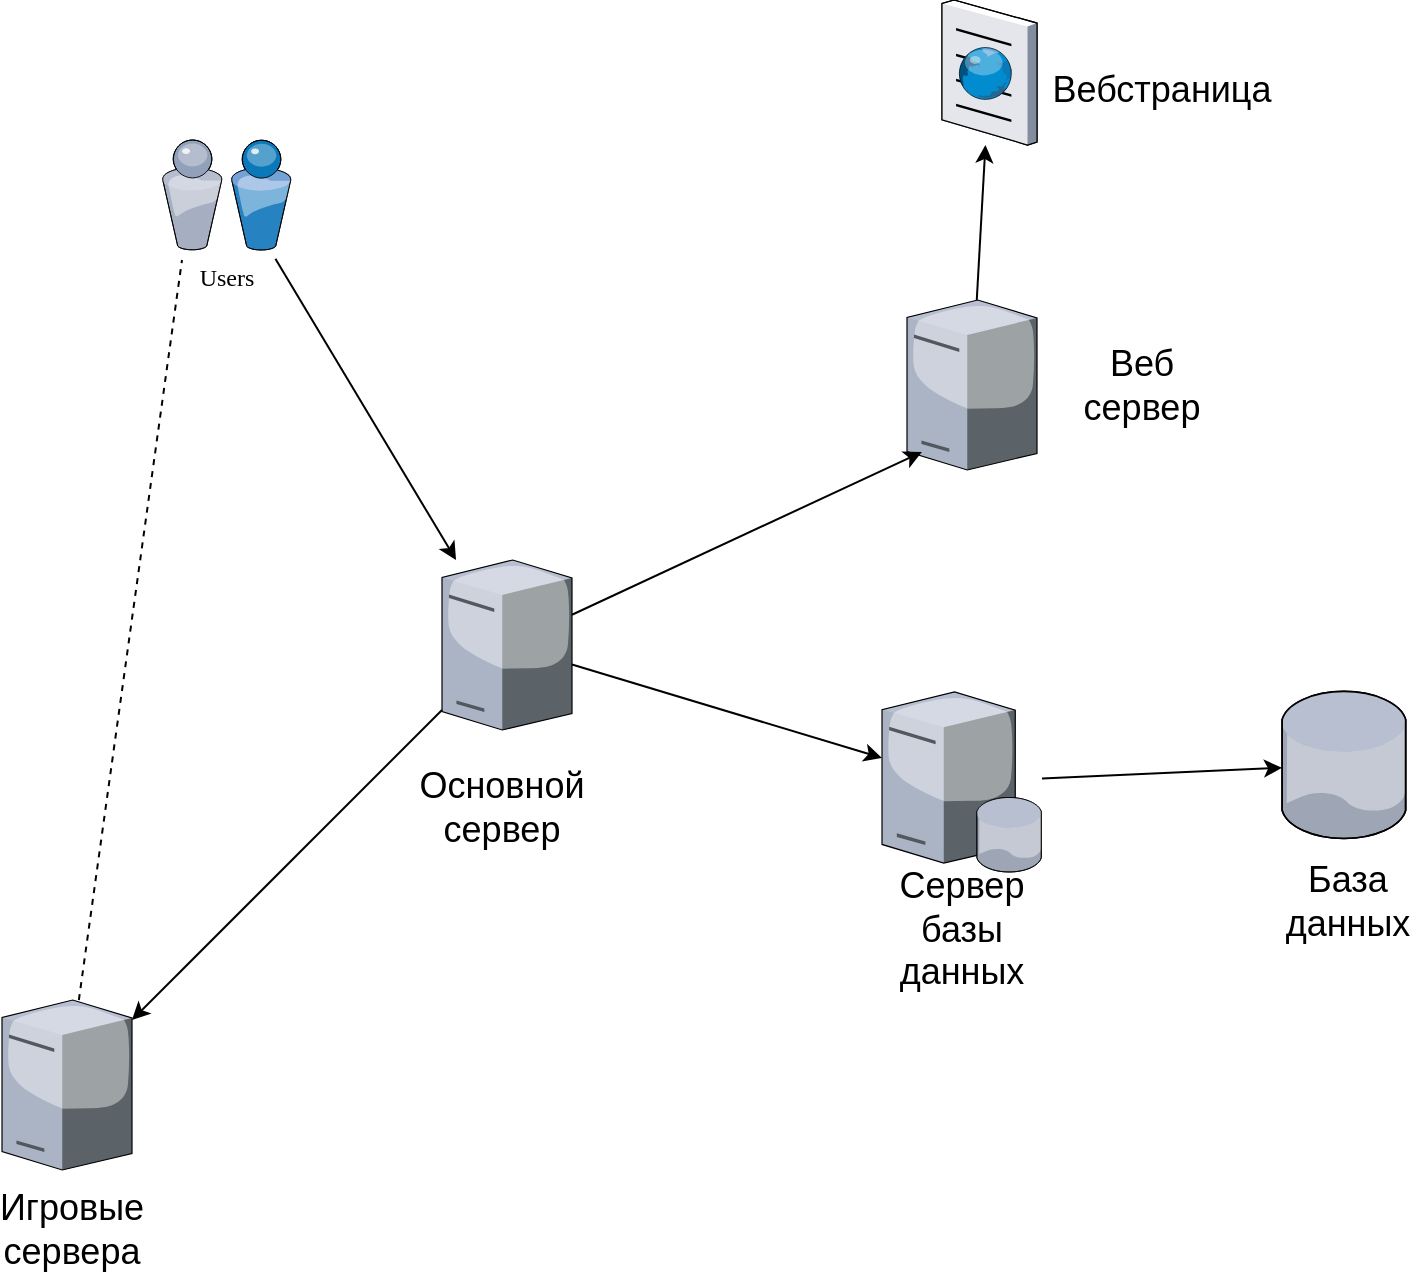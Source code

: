 <mxfile version="21.3.2" type="github">
  <diagram name="Page-1" id="822b0af5-4adb-64df-f703-e8dfc1f81529">
    <mxGraphModel dx="2266" dy="1152" grid="1" gridSize="10" guides="1" tooltips="1" connect="1" arrows="1" fold="1" page="1" pageScale="1" pageWidth="1100" pageHeight="850" background="none" math="0" shadow="0">
      <root>
        <mxCell id="0" />
        <mxCell id="1" parent="0" />
        <mxCell id="7d933b09d9755ecc-6" value="Users" style="verticalLabelPosition=bottom;aspect=fixed;html=1;verticalAlign=top;strokeColor=none;shape=mxgraph.citrix.users;rounded=0;shadow=0;comic=0;fontFamily=Verdana;" parent="1" vertex="1">
          <mxGeometry x="310" y="90" width="64.5" height="55" as="geometry" />
        </mxCell>
        <mxCell id="7d933b09d9755ecc-34" value="" style="verticalLabelPosition=bottom;aspect=fixed;html=1;verticalAlign=top;strokeColor=none;shape=mxgraph.citrix.tower_server;rounded=0;shadow=0;comic=0;fontFamily=Verdana;" parent="1" vertex="1">
          <mxGeometry x="450" y="300" width="65" height="85" as="geometry" />
        </mxCell>
        <mxCell id="Go760dlcP-KFCdHBRFqZ-1" value="" style="verticalLabelPosition=bottom;aspect=fixed;html=1;verticalAlign=top;strokeColor=none;shape=mxgraph.citrix.tower_server;rounded=0;shadow=0;comic=0;fontFamily=Verdana;" vertex="1" parent="1">
          <mxGeometry x="230" y="520" width="65" height="85" as="geometry" />
        </mxCell>
        <mxCell id="Go760dlcP-KFCdHBRFqZ-3" value="" style="verticalLabelPosition=bottom;aspect=fixed;html=1;verticalAlign=top;strokeColor=none;shape=mxgraph.citrix.tower_server;rounded=0;shadow=0;comic=0;fontFamily=Verdana;" vertex="1" parent="1">
          <mxGeometry x="682.5" y="170" width="65" height="85" as="geometry" />
        </mxCell>
        <mxCell id="Go760dlcP-KFCdHBRFqZ-4" value="" style="verticalLabelPosition=bottom;sketch=0;aspect=fixed;html=1;verticalAlign=top;strokeColor=none;align=center;outlineConnect=0;shape=mxgraph.citrix.database;" vertex="1" parent="1">
          <mxGeometry x="870" y="365.73" width="62.5" height="73.53" as="geometry" />
        </mxCell>
        <mxCell id="Go760dlcP-KFCdHBRFqZ-5" value="" style="verticalLabelPosition=bottom;sketch=0;aspect=fixed;html=1;verticalAlign=top;strokeColor=none;align=center;outlineConnect=0;shape=mxgraph.citrix.database_server;" vertex="1" parent="1">
          <mxGeometry x="670" y="366" width="80" height="90" as="geometry" />
        </mxCell>
        <mxCell id="Go760dlcP-KFCdHBRFqZ-6" value="" style="verticalLabelPosition=bottom;sketch=0;aspect=fixed;html=1;verticalAlign=top;strokeColor=none;align=center;outlineConnect=0;shape=mxgraph.citrix.browser;" vertex="1" parent="1">
          <mxGeometry x="700" y="20" width="47.5" height="72.5" as="geometry" />
        </mxCell>
        <mxCell id="Go760dlcP-KFCdHBRFqZ-7" value="&lt;font style=&quot;font-size: 18px;&quot;&gt;Игровые сервера&lt;/font&gt;" style="text;html=1;strokeColor=none;fillColor=none;align=center;verticalAlign=middle;whiteSpace=wrap;rounded=0;" vertex="1" parent="1">
          <mxGeometry x="235" y="620" width="60" height="30" as="geometry" />
        </mxCell>
        <mxCell id="Go760dlcP-KFCdHBRFqZ-8" value="&lt;font style=&quot;font-size: 18px;&quot;&gt;База данных&lt;/font&gt;" style="text;html=1;strokeColor=none;fillColor=none;align=center;verticalAlign=middle;whiteSpace=wrap;rounded=0;" vertex="1" parent="1">
          <mxGeometry x="872.5" y="456" width="60" height="30" as="geometry" />
        </mxCell>
        <mxCell id="Go760dlcP-KFCdHBRFqZ-10" value="&lt;font style=&quot;font-size: 18px;&quot;&gt;Сервер базы данных&lt;/font&gt;" style="text;html=1;strokeColor=none;fillColor=none;align=center;verticalAlign=middle;whiteSpace=wrap;rounded=0;" vertex="1" parent="1">
          <mxGeometry x="680" y="470" width="60" height="30" as="geometry" />
        </mxCell>
        <mxCell id="Go760dlcP-KFCdHBRFqZ-11" value="&lt;font style=&quot;font-size: 18px;&quot;&gt;Веб сервер&lt;/font&gt;" style="text;html=1;strokeColor=none;fillColor=none;align=center;verticalAlign=middle;whiteSpace=wrap;rounded=0;" vertex="1" parent="1">
          <mxGeometry x="770" y="197.5" width="60" height="30" as="geometry" />
        </mxCell>
        <mxCell id="Go760dlcP-KFCdHBRFqZ-12" value="&lt;font style=&quot;font-size: 18px;&quot;&gt;Вебстраница&lt;/font&gt;" style="text;html=1;strokeColor=none;fillColor=none;align=center;verticalAlign=middle;whiteSpace=wrap;rounded=0;" vertex="1" parent="1">
          <mxGeometry x="780" y="50" width="60" height="30" as="geometry" />
        </mxCell>
        <mxCell id="Go760dlcP-KFCdHBRFqZ-15" value="" style="endArrow=classic;html=1;rounded=0;exitX=0.879;exitY=1.079;exitDx=0;exitDy=0;exitPerimeter=0;" edge="1" parent="1" source="7d933b09d9755ecc-6" target="7d933b09d9755ecc-34">
          <mxGeometry width="50" height="50" relative="1" as="geometry">
            <mxPoint x="350" y="150" as="sourcePoint" />
            <mxPoint x="1170" y="550" as="targetPoint" />
          </mxGeometry>
        </mxCell>
        <mxCell id="Go760dlcP-KFCdHBRFqZ-16" value="&lt;font style=&quot;font-size: 18px;&quot;&gt;Основной сервер&lt;/font&gt;" style="text;html=1;strokeColor=none;fillColor=none;align=center;verticalAlign=middle;whiteSpace=wrap;rounded=0;" vertex="1" parent="1">
          <mxGeometry x="450" y="409.26" width="60" height="30" as="geometry" />
        </mxCell>
        <mxCell id="Go760dlcP-KFCdHBRFqZ-17" value="" style="endArrow=classic;html=1;rounded=0;" edge="1" parent="1" source="7d933b09d9755ecc-34" target="Go760dlcP-KFCdHBRFqZ-5">
          <mxGeometry width="50" height="50" relative="1" as="geometry">
            <mxPoint x="600" y="310" as="sourcePoint" />
            <mxPoint x="650" y="260" as="targetPoint" />
          </mxGeometry>
        </mxCell>
        <mxCell id="Go760dlcP-KFCdHBRFqZ-18" value="" style="endArrow=classic;html=1;rounded=0;entryX=0.115;entryY=0.894;entryDx=0;entryDy=0;entryPerimeter=0;" edge="1" parent="1" source="7d933b09d9755ecc-34" target="Go760dlcP-KFCdHBRFqZ-3">
          <mxGeometry width="50" height="50" relative="1" as="geometry">
            <mxPoint x="610" y="320" as="sourcePoint" />
            <mxPoint x="660" y="270" as="targetPoint" />
          </mxGeometry>
        </mxCell>
        <mxCell id="Go760dlcP-KFCdHBRFqZ-19" value="" style="endArrow=classic;html=1;rounded=0;" edge="1" parent="1" source="Go760dlcP-KFCdHBRFqZ-3" target="Go760dlcP-KFCdHBRFqZ-6">
          <mxGeometry width="50" height="50" relative="1" as="geometry">
            <mxPoint x="620" y="330" as="sourcePoint" />
            <mxPoint x="670" y="280" as="targetPoint" />
          </mxGeometry>
        </mxCell>
        <mxCell id="Go760dlcP-KFCdHBRFqZ-20" value="" style="endArrow=classic;html=1;rounded=0;" edge="1" parent="1" source="Go760dlcP-KFCdHBRFqZ-5" target="Go760dlcP-KFCdHBRFqZ-4">
          <mxGeometry width="50" height="50" relative="1" as="geometry">
            <mxPoint x="630" y="340" as="sourcePoint" />
            <mxPoint x="680" y="290" as="targetPoint" />
          </mxGeometry>
        </mxCell>
        <mxCell id="Go760dlcP-KFCdHBRFqZ-21" value="" style="endArrow=classic;html=1;rounded=0;" edge="1" parent="1" source="7d933b09d9755ecc-34" target="Go760dlcP-KFCdHBRFqZ-1">
          <mxGeometry width="50" height="50" relative="1" as="geometry">
            <mxPoint x="640" y="350" as="sourcePoint" />
            <mxPoint x="690" y="300" as="targetPoint" />
          </mxGeometry>
        </mxCell>
        <mxCell id="Go760dlcP-KFCdHBRFqZ-22" value="" style="endArrow=none;dashed=1;html=1;rounded=0;" edge="1" parent="1" source="Go760dlcP-KFCdHBRFqZ-1">
          <mxGeometry width="50" height="50" relative="1" as="geometry">
            <mxPoint x="250" y="330" as="sourcePoint" />
            <mxPoint x="320" y="150" as="targetPoint" />
          </mxGeometry>
        </mxCell>
      </root>
    </mxGraphModel>
  </diagram>
</mxfile>
